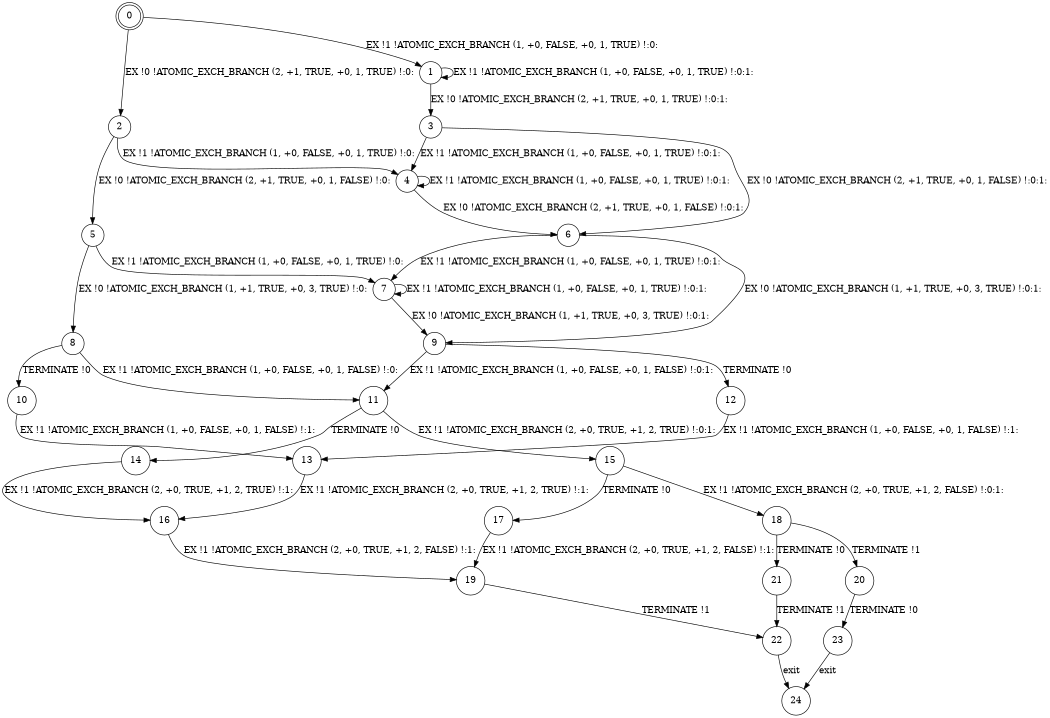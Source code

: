 digraph BCG {
size = "7, 10.5";
center = TRUE;
node [shape = circle];
0 [peripheries = 2];
0 -> 1 [label = "EX !1 !ATOMIC_EXCH_BRANCH (1, +0, FALSE, +0, 1, TRUE) !:0:"];
0 -> 2 [label = "EX !0 !ATOMIC_EXCH_BRANCH (2, +1, TRUE, +0, 1, TRUE) !:0:"];
1 -> 3 [label = "EX !0 !ATOMIC_EXCH_BRANCH (2, +1, TRUE, +0, 1, TRUE) !:0:1:"];
1 -> 1 [label = "EX !1 !ATOMIC_EXCH_BRANCH (1, +0, FALSE, +0, 1, TRUE) !:0:1:"];
2 -> 4 [label = "EX !1 !ATOMIC_EXCH_BRANCH (1, +0, FALSE, +0, 1, TRUE) !:0:"];
2 -> 5 [label = "EX !0 !ATOMIC_EXCH_BRANCH (2, +1, TRUE, +0, 1, FALSE) !:0:"];
3 -> 4 [label = "EX !1 !ATOMIC_EXCH_BRANCH (1, +0, FALSE, +0, 1, TRUE) !:0:1:"];
3 -> 6 [label = "EX !0 !ATOMIC_EXCH_BRANCH (2, +1, TRUE, +0, 1, FALSE) !:0:1:"];
4 -> 4 [label = "EX !1 !ATOMIC_EXCH_BRANCH (1, +0, FALSE, +0, 1, TRUE) !:0:1:"];
4 -> 6 [label = "EX !0 !ATOMIC_EXCH_BRANCH (2, +1, TRUE, +0, 1, FALSE) !:0:1:"];
5 -> 7 [label = "EX !1 !ATOMIC_EXCH_BRANCH (1, +0, FALSE, +0, 1, TRUE) !:0:"];
5 -> 8 [label = "EX !0 !ATOMIC_EXCH_BRANCH (1, +1, TRUE, +0, 3, TRUE) !:0:"];
6 -> 7 [label = "EX !1 !ATOMIC_EXCH_BRANCH (1, +0, FALSE, +0, 1, TRUE) !:0:1:"];
6 -> 9 [label = "EX !0 !ATOMIC_EXCH_BRANCH (1, +1, TRUE, +0, 3, TRUE) !:0:1:"];
7 -> 7 [label = "EX !1 !ATOMIC_EXCH_BRANCH (1, +0, FALSE, +0, 1, TRUE) !:0:1:"];
7 -> 9 [label = "EX !0 !ATOMIC_EXCH_BRANCH (1, +1, TRUE, +0, 3, TRUE) !:0:1:"];
8 -> 10 [label = "TERMINATE !0"];
8 -> 11 [label = "EX !1 !ATOMIC_EXCH_BRANCH (1, +0, FALSE, +0, 1, FALSE) !:0:"];
9 -> 12 [label = "TERMINATE !0"];
9 -> 11 [label = "EX !1 !ATOMIC_EXCH_BRANCH (1, +0, FALSE, +0, 1, FALSE) !:0:1:"];
10 -> 13 [label = "EX !1 !ATOMIC_EXCH_BRANCH (1, +0, FALSE, +0, 1, FALSE) !:1:"];
11 -> 14 [label = "TERMINATE !0"];
11 -> 15 [label = "EX !1 !ATOMIC_EXCH_BRANCH (2, +0, TRUE, +1, 2, TRUE) !:0:1:"];
12 -> 13 [label = "EX !1 !ATOMIC_EXCH_BRANCH (1, +0, FALSE, +0, 1, FALSE) !:1:"];
13 -> 16 [label = "EX !1 !ATOMIC_EXCH_BRANCH (2, +0, TRUE, +1, 2, TRUE) !:1:"];
14 -> 16 [label = "EX !1 !ATOMIC_EXCH_BRANCH (2, +0, TRUE, +1, 2, TRUE) !:1:"];
15 -> 17 [label = "TERMINATE !0"];
15 -> 18 [label = "EX !1 !ATOMIC_EXCH_BRANCH (2, +0, TRUE, +1, 2, FALSE) !:0:1:"];
16 -> 19 [label = "EX !1 !ATOMIC_EXCH_BRANCH (2, +0, TRUE, +1, 2, FALSE) !:1:"];
17 -> 19 [label = "EX !1 !ATOMIC_EXCH_BRANCH (2, +0, TRUE, +1, 2, FALSE) !:1:"];
18 -> 20 [label = "TERMINATE !1"];
18 -> 21 [label = "TERMINATE !0"];
19 -> 22 [label = "TERMINATE !1"];
20 -> 23 [label = "TERMINATE !0"];
21 -> 22 [label = "TERMINATE !1"];
22 -> 24 [label = "exit"];
23 -> 24 [label = "exit"];
}
